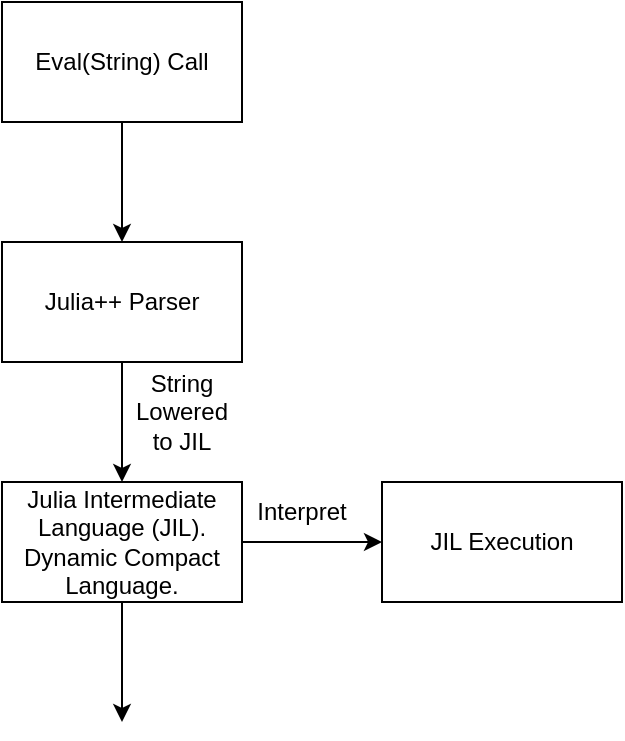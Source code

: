 <mxfile version="20.4.0" type="device"><diagram id="kgpKYQtTHZ0yAKxKKP6v" name="Page-1"><mxGraphModel dx="1038" dy="578" grid="1" gridSize="10" guides="1" tooltips="1" connect="1" arrows="1" fold="1" page="1" pageScale="1" pageWidth="850" pageHeight="1100" math="0" shadow="0"><root><mxCell id="0"/><mxCell id="1" parent="0"/><mxCell id="dyfloJCdP2QniH6YXvhP-10" style="edgeStyle=orthogonalEdgeStyle;rounded=0;orthogonalLoop=1;jettySize=auto;html=1;exitX=0.5;exitY=1;exitDx=0;exitDy=0;entryX=0.5;entryY=0;entryDx=0;entryDy=0;" edge="1" parent="1" source="dyfloJCdP2QniH6YXvhP-1" target="dyfloJCdP2QniH6YXvhP-4"><mxGeometry relative="1" as="geometry"/></mxCell><mxCell id="dyfloJCdP2QniH6YXvhP-1" value="Eval(String) Call" style="rounded=0;whiteSpace=wrap;html=1;" vertex="1" parent="1"><mxGeometry x="40" y="40" width="120" height="60" as="geometry"/></mxCell><mxCell id="dyfloJCdP2QniH6YXvhP-2" value="" style="endArrow=classic;html=1;rounded=0;startArrow=none;" edge="1" parent="1" source="dyfloJCdP2QniH6YXvhP-4"><mxGeometry width="50" height="50" relative="1" as="geometry"><mxPoint x="100" y="100" as="sourcePoint"/><mxPoint x="100" y="160" as="targetPoint"/></mxGeometry></mxCell><mxCell id="dyfloJCdP2QniH6YXvhP-5" value="Julia Intermediate Language (JIL). Dynamic Compact Language." style="rounded=0;whiteSpace=wrap;html=1;" vertex="1" parent="1"><mxGeometry x="40" y="280" width="120" height="60" as="geometry"/></mxCell><mxCell id="dyfloJCdP2QniH6YXvhP-9" style="edgeStyle=orthogonalEdgeStyle;rounded=0;orthogonalLoop=1;jettySize=auto;html=1;exitX=0.5;exitY=1;exitDx=0;exitDy=0;entryX=0.5;entryY=0;entryDx=0;entryDy=0;" edge="1" parent="1" source="dyfloJCdP2QniH6YXvhP-4" target="dyfloJCdP2QniH6YXvhP-5"><mxGeometry relative="1" as="geometry"/></mxCell><mxCell id="dyfloJCdP2QniH6YXvhP-4" value="Julia++ Parser" style="rounded=0;whiteSpace=wrap;html=1;" vertex="1" parent="1"><mxGeometry x="40" y="160" width="120" height="60" as="geometry"/></mxCell><mxCell id="dyfloJCdP2QniH6YXvhP-11" value="String Lowered to JIL" style="text;html=1;strokeColor=none;fillColor=none;align=center;verticalAlign=middle;whiteSpace=wrap;rounded=0;" vertex="1" parent="1"><mxGeometry x="100" y="230" width="60" height="30" as="geometry"/></mxCell><mxCell id="dyfloJCdP2QniH6YXvhP-12" value="" style="endArrow=classic;html=1;rounded=0;" edge="1" parent="1"><mxGeometry width="50" height="50" relative="1" as="geometry"><mxPoint x="160" y="310" as="sourcePoint"/><mxPoint x="230" y="310" as="targetPoint"/></mxGeometry></mxCell><mxCell id="dyfloJCdP2QniH6YXvhP-13" value="JIL Execution" style="rounded=0;whiteSpace=wrap;html=1;" vertex="1" parent="1"><mxGeometry x="230" y="280" width="120" height="60" as="geometry"/></mxCell><mxCell id="dyfloJCdP2QniH6YXvhP-14" value="Interpret" style="text;html=1;strokeColor=none;fillColor=none;align=center;verticalAlign=middle;whiteSpace=wrap;rounded=0;" vertex="1" parent="1"><mxGeometry x="160" y="280" width="60" height="30" as="geometry"/></mxCell><mxCell id="dyfloJCdP2QniH6YXvhP-15" value="" style="endArrow=classic;html=1;rounded=0;" edge="1" parent="1"><mxGeometry width="50" height="50" relative="1" as="geometry"><mxPoint x="100" y="340" as="sourcePoint"/><mxPoint x="100" y="400" as="targetPoint"/></mxGeometry></mxCell></root></mxGraphModel></diagram></mxfile>